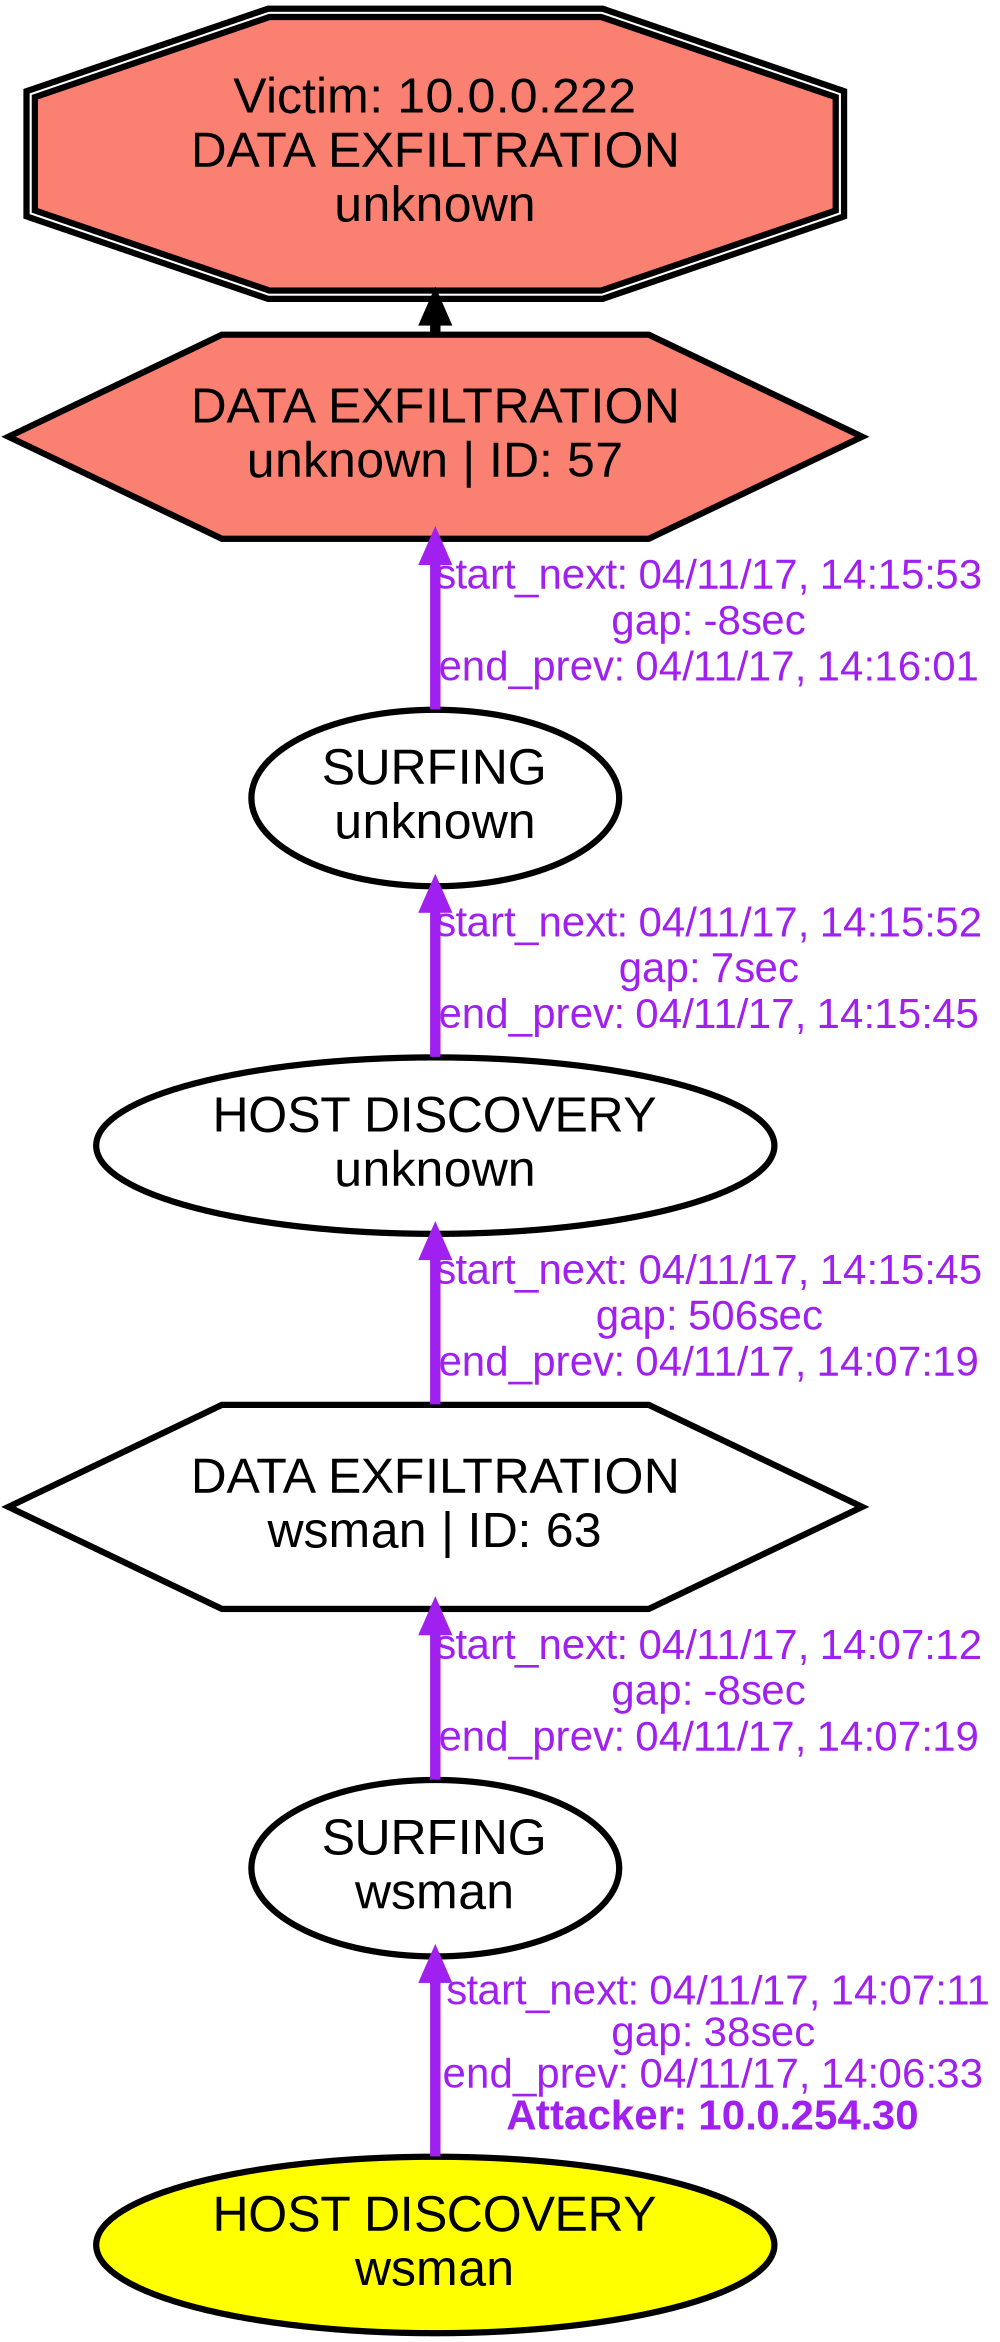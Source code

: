 digraph DATAEXFILTRATIONunknown {
rankdir="BT"; 
 graph [ nodesep="0.1", ranksep="0.02"] 
 node [ fontname=Arial, fontsize=24,penwidth=3]; 
 edge [ fontname=Arial, fontsize=20,penwidth=5 ];
"Victim: 10.0.0.222
DATA EXFILTRATION
unknown" [shape=doubleoctagon, style=filled, fillcolor=salmon];
{ rank = max; "Victim: 10.0.0.222
DATA EXFILTRATION
unknown"}
"DATA EXFILTRATION
unknown | ID: 57" -> "Victim: 10.0.0.222
DATA EXFILTRATION
unknown"
"DATA EXFILTRATION
unknown | ID: 57" [style=filled, fillcolor= salmon]
{ rank=same; "DATA EXFILTRATION
unknown | ID: 57"}
"HOST DISCOVERY
wsman" [style=filled, fillcolor= yellow]
"HOST DISCOVERY
wsman" -> "SURFING
wsman" [ color=purple] [label=<<font color="purple"> start_next: 04/11/17, 14:07:11<br/>gap: 38sec<br/>end_prev: 04/11/17, 14:06:33</font><br/><font color="purple"><b>Attacker: 10.0.254.30</b></font>>]
"SURFING
wsman" -> "DATA EXFILTRATION
wsman | ID: 63" [ label="start_next: 04/11/17, 14:07:12
gap: -8sec
end_prev: 04/11/17, 14:07:19"][ fontcolor="purple" color=purple]
"DATA EXFILTRATION
wsman | ID: 63" -> "HOST DISCOVERY
unknown" [ label="start_next: 04/11/17, 14:15:45
gap: 506sec
end_prev: 04/11/17, 14:07:19"][ fontcolor="purple" color=purple]
"HOST DISCOVERY
unknown" -> "SURFING
unknown" [ label="start_next: 04/11/17, 14:15:52
gap: 7sec
end_prev: 04/11/17, 14:15:45"][ fontcolor="purple" color=purple]
"SURFING
unknown" -> "DATA EXFILTRATION
unknown | ID: 57" [ label="start_next: 04/11/17, 14:15:53
gap: -8sec
end_prev: 04/11/17, 14:16:01"][ fontcolor="purple" color=purple]
"HOST DISCOVERY
wsman" [shape=oval]
"HOST DISCOVERY
wsman" [tooltip="ET SCAN Possible Nmap User-Agent Observed
ET SCAN Nmap Scripting Engine User-Agent Detected (Nmap Scripting Engine)"]
"SURFING
wsman" [shape=oval]
"SURFING
wsman" [tooltip="ET WEB_SERVER WEB-PHP phpinfo access"]
"DATA EXFILTRATION
wsman | ID: 63" [shape=hexagon]
"DATA EXFILTRATION
wsman | ID: 63" [tooltip="ET WEB_SPECIFIC_APPS PHP-CGI query string parameter vulnerability"]
"HOST DISCOVERY
unknown" [shape=oval]
"HOST DISCOVERY
unknown" [tooltip="ET SCAN Possible Nmap User-Agent Observed
ET SCAN Nmap Scripting Engine User-Agent Detected (Nmap Scripting Engine)"]
"SURFING
unknown" [shape=oval]
"SURFING
unknown" [tooltip="ET WEB_SERVER WEB-PHP phpinfo access"]
"DATA EXFILTRATION
unknown | ID: 57" [shape=hexagon]
"DATA EXFILTRATION
unknown | ID: 57" [tooltip="ET WEB_SPECIFIC_APPS PHP-CGI query string parameter vulnerability"]
}
